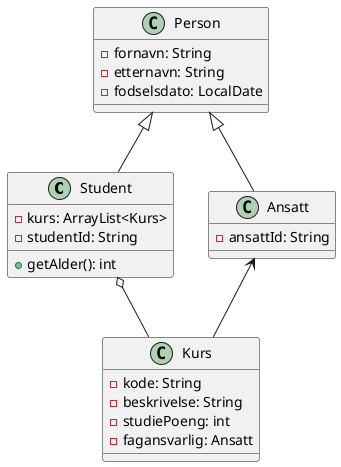 @startuml

Student o-- Kurs
Ansatt <-- Kurs
Person <|-- Ansatt
Person <|-- Student

class Person {
    - fornavn: String
    - etternavn: String
    - fodselsdato: LocalDate
}

class Ansatt {
    - ansattId: String
}

class Student {
    - kurs: ArrayList<Kurs>
    - studentId: String
    + getAlder(): int
}

class Kurs {
    - kode: String
    - beskrivelse: String
    - studiePoeng: int
    - fagansvarlig: Ansatt
}

@enduml